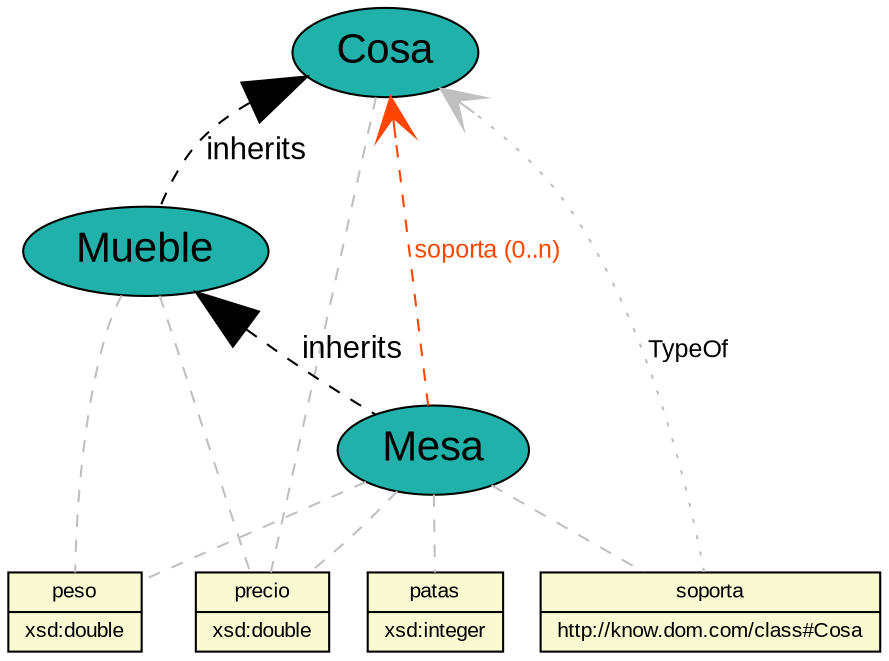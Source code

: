 graph domain{
	node [fontname="Arial"]; 
	edge [fontname="Arial",fontsize=12]

	//node_class
	node [shape=ellipse,style=filled,fillcolor=lightseagreen,fontsize=20,fontname="Arial"]
	"http://know.dom.com/class#cosa"[label="Cosa"];
	"http://know.dom.com/class#mesa"[label="Mesa"];
	"http://know.dom.com/class#mueble"[label="Mueble"];

	//node_property
	node [shape=record,style=filled,fillcolor=lightgoldenrodyellow,fontsize=10,fontname="Arial"];
	"http://know.dom.com/property#patas"[label="{patas|xsd:integer}"];
	"http://know.dom.com/property#peso"[label="{peso|xsd:double}"];
	"http://know.dom.com/property#precio"[label="{precio|xsd:double}"];
	"http://know.dom.com/property#soporta"[label="{soporta|http://know.dom.com/class#Cosa}"];

	//edge_property
	edge[style=dashed,len=3,color=grey];
	"http://know.dom.com/class#cosa" -- "http://know.dom.com/property#precio";
	"http://know.dom.com/class#mesa" -- "http://know.dom.com/property#patas";
	"http://know.dom.com/class#mesa" -- "http://know.dom.com/property#soporta";
	"http://know.dom.com/class#mesa" -- "http://know.dom.com/property#peso";
	"http://know.dom.com/class#mesa" -- "http://know.dom.com/property#precio";
	"http://know.dom.com/class#mueble" -- "http://know.dom.com/property#peso";
	"http://know.dom.com/class#mueble" -- "http://know.dom.com/property#precio";

	//edge_indirect_use and edge_class
	"http://know.dom.com/property#soporta" -- "http://know.dom.com/class#cosa"[style=dotted,arrowhead=vee,dir=forward,arrowsize=2,label="TypeOf"];
	"http://know.dom.com/class#mesa" -- "http://know.dom.com/class#cosa" [ fontcolor=orangered, color=orangered, style=dashed,arrowhead=vee,dir=forward,arrowsize=2,label="soporta (0..n)"];

	//edge_inheritance
	"http://know.dom.com/class#mueble" -- "http://know.dom.com/class#mesa" [color=black,fontcolor=black,fontsize=15,style=dashed,arrowhead=normal,dir=back,arrowsize=3,label="inherits"];
	"http://know.dom.com/class#cosa" -- "http://know.dom.com/class#mueble" [color=black,fontcolor=black,fontsize=15,style=dashed,arrowhead=normal,dir=back,arrowsize=3,label="inherits"];

	//edge_relationship
}